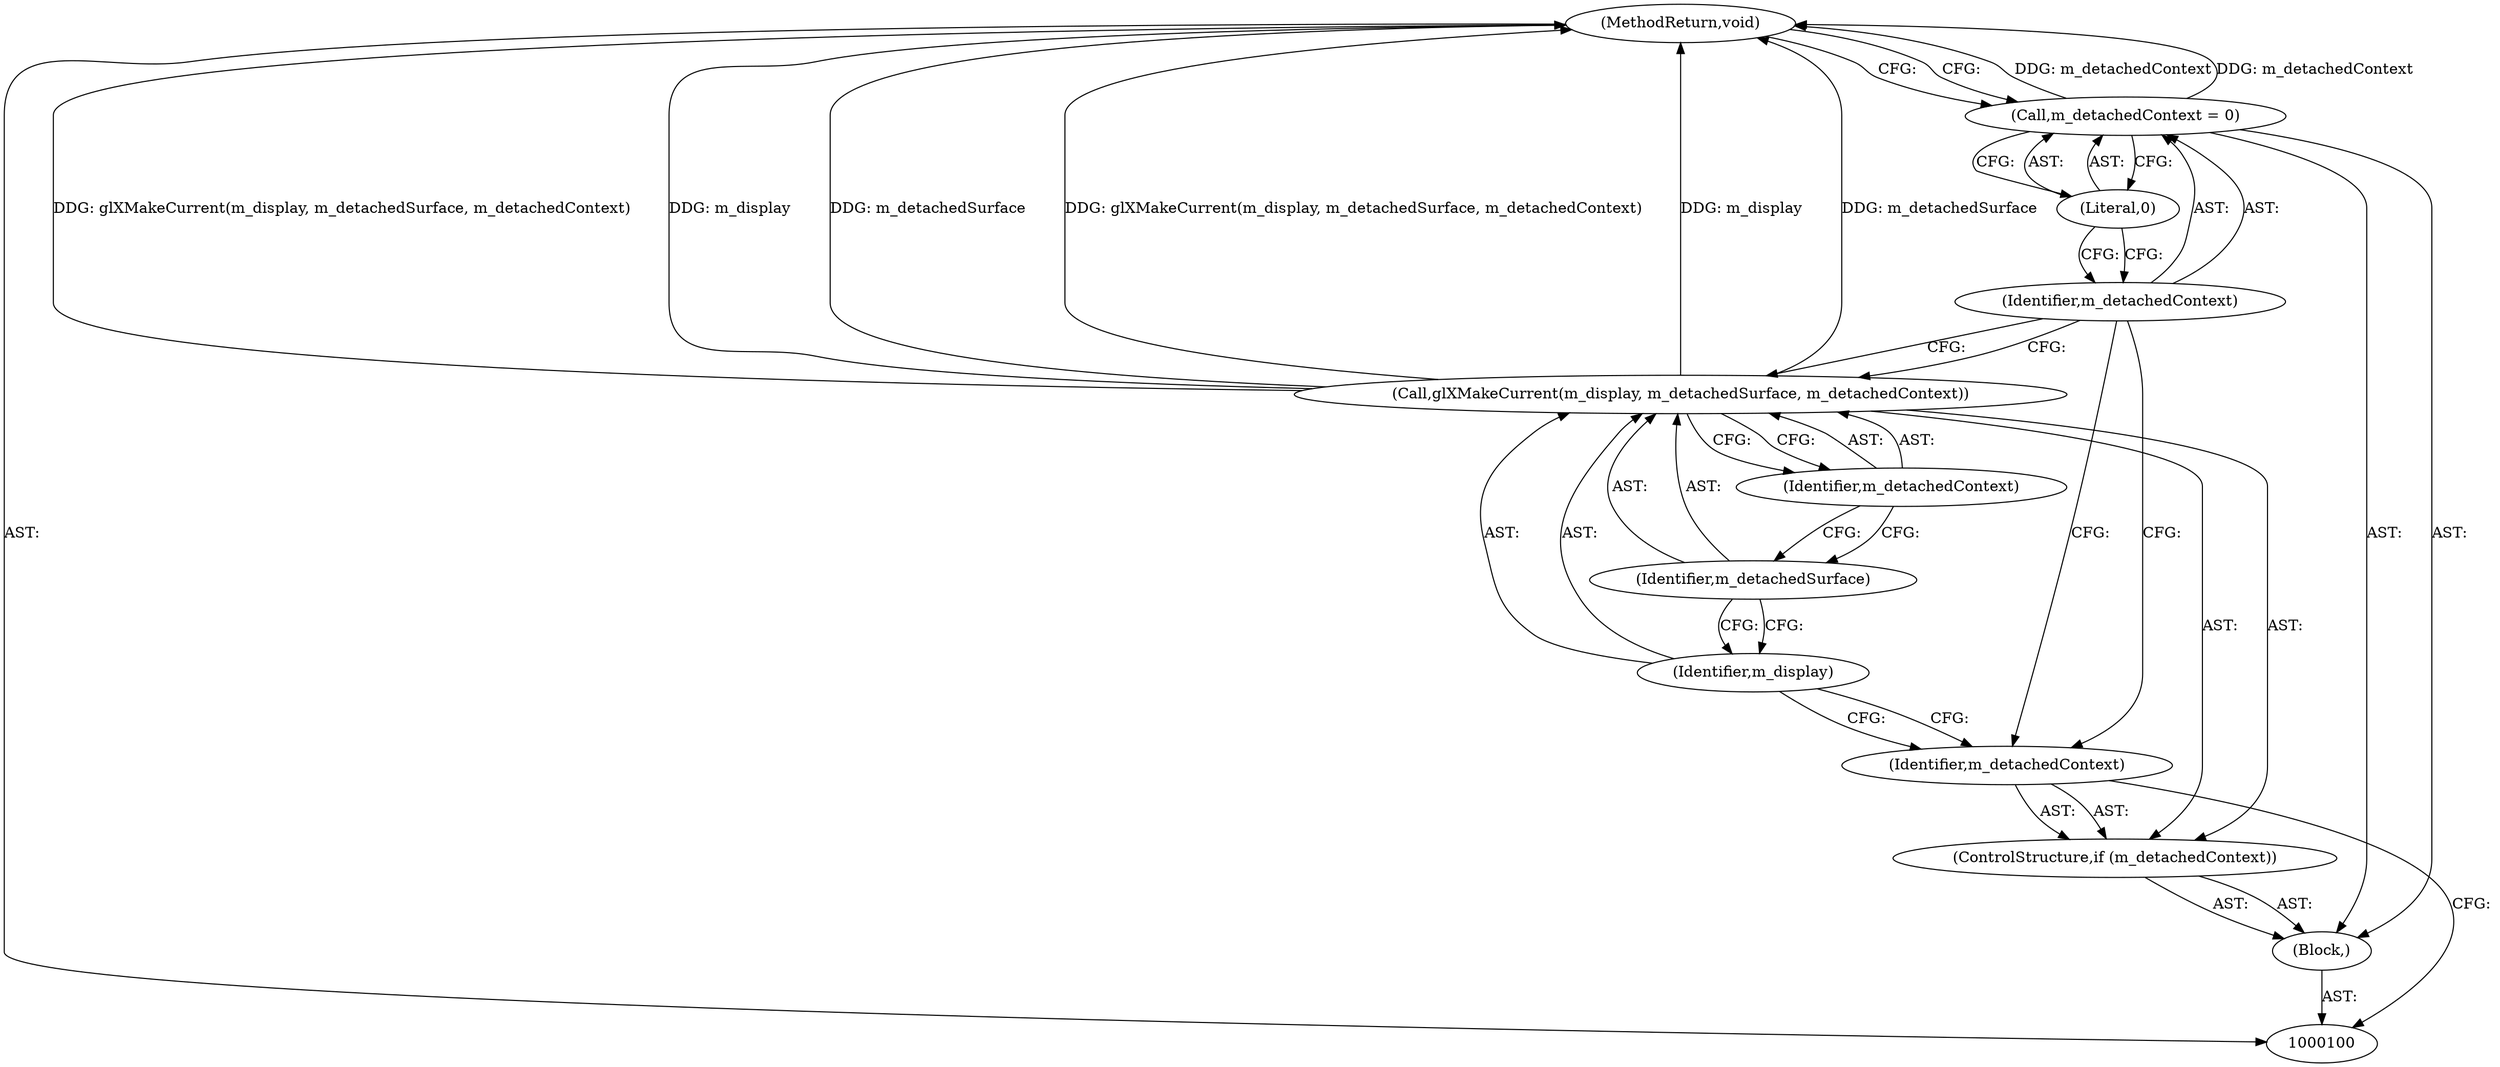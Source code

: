digraph "0_Chrome_4da7eefcaad044a6f919947a2a0e3d4fed87834c_2" {
"1000111" [label="(MethodReturn,void)"];
"1000101" [label="(Block,)"];
"1000103" [label="(Identifier,m_detachedContext)"];
"1000102" [label="(ControlStructure,if (m_detachedContext))"];
"1000104" [label="(Call,glXMakeCurrent(m_display, m_detachedSurface, m_detachedContext))"];
"1000105" [label="(Identifier,m_display)"];
"1000106" [label="(Identifier,m_detachedSurface)"];
"1000107" [label="(Identifier,m_detachedContext)"];
"1000110" [label="(Literal,0)"];
"1000108" [label="(Call,m_detachedContext = 0)"];
"1000109" [label="(Identifier,m_detachedContext)"];
"1000111" -> "1000100"  [label="AST: "];
"1000111" -> "1000108"  [label="CFG: "];
"1000104" -> "1000111"  [label="DDG: glXMakeCurrent(m_display, m_detachedSurface, m_detachedContext)"];
"1000104" -> "1000111"  [label="DDG: m_display"];
"1000104" -> "1000111"  [label="DDG: m_detachedSurface"];
"1000108" -> "1000111"  [label="DDG: m_detachedContext"];
"1000101" -> "1000100"  [label="AST: "];
"1000102" -> "1000101"  [label="AST: "];
"1000108" -> "1000101"  [label="AST: "];
"1000103" -> "1000102"  [label="AST: "];
"1000103" -> "1000100"  [label="CFG: "];
"1000105" -> "1000103"  [label="CFG: "];
"1000109" -> "1000103"  [label="CFG: "];
"1000102" -> "1000101"  [label="AST: "];
"1000103" -> "1000102"  [label="AST: "];
"1000104" -> "1000102"  [label="AST: "];
"1000104" -> "1000102"  [label="AST: "];
"1000104" -> "1000107"  [label="CFG: "];
"1000105" -> "1000104"  [label="AST: "];
"1000106" -> "1000104"  [label="AST: "];
"1000107" -> "1000104"  [label="AST: "];
"1000109" -> "1000104"  [label="CFG: "];
"1000104" -> "1000111"  [label="DDG: glXMakeCurrent(m_display, m_detachedSurface, m_detachedContext)"];
"1000104" -> "1000111"  [label="DDG: m_display"];
"1000104" -> "1000111"  [label="DDG: m_detachedSurface"];
"1000105" -> "1000104"  [label="AST: "];
"1000105" -> "1000103"  [label="CFG: "];
"1000106" -> "1000105"  [label="CFG: "];
"1000106" -> "1000104"  [label="AST: "];
"1000106" -> "1000105"  [label="CFG: "];
"1000107" -> "1000106"  [label="CFG: "];
"1000107" -> "1000104"  [label="AST: "];
"1000107" -> "1000106"  [label="CFG: "];
"1000104" -> "1000107"  [label="CFG: "];
"1000110" -> "1000108"  [label="AST: "];
"1000110" -> "1000109"  [label="CFG: "];
"1000108" -> "1000110"  [label="CFG: "];
"1000108" -> "1000101"  [label="AST: "];
"1000108" -> "1000110"  [label="CFG: "];
"1000109" -> "1000108"  [label="AST: "];
"1000110" -> "1000108"  [label="AST: "];
"1000111" -> "1000108"  [label="CFG: "];
"1000108" -> "1000111"  [label="DDG: m_detachedContext"];
"1000109" -> "1000108"  [label="AST: "];
"1000109" -> "1000104"  [label="CFG: "];
"1000109" -> "1000103"  [label="CFG: "];
"1000110" -> "1000109"  [label="CFG: "];
}
